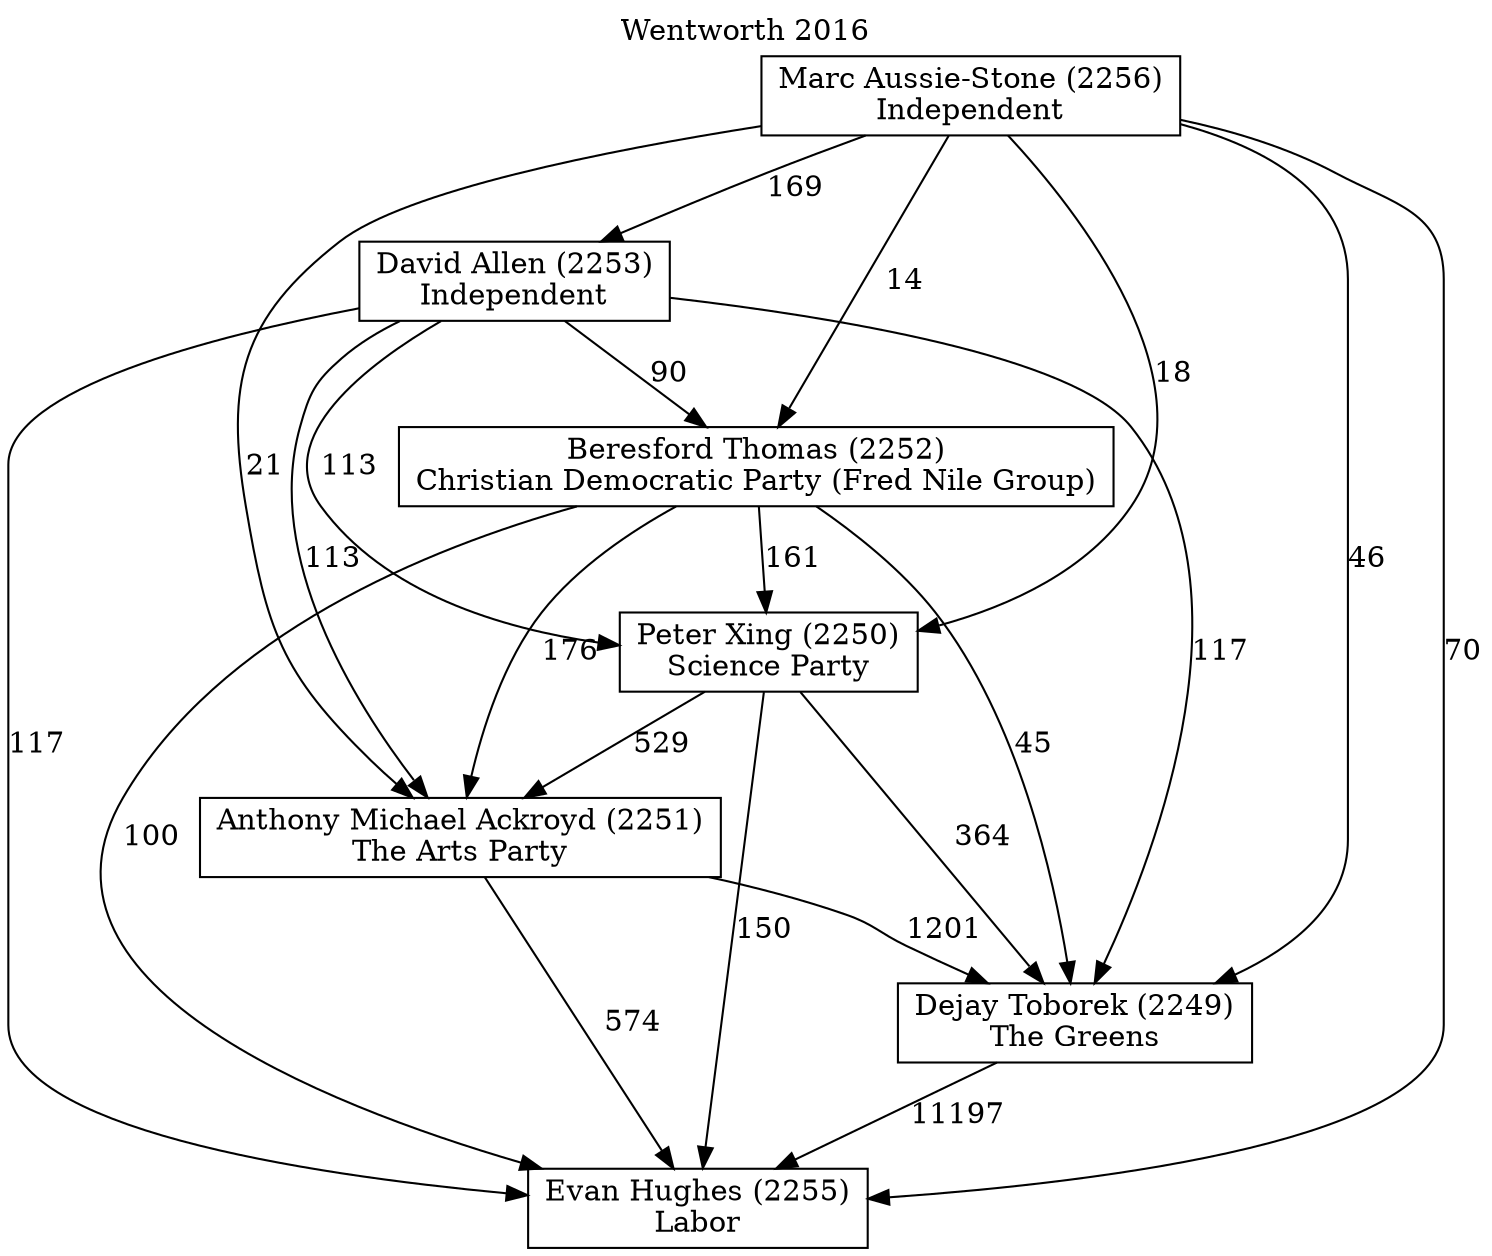 // House preference flow
digraph "Evan Hughes (2255)_Wentworth_2016" {
	graph [label="Wentworth 2016" labelloc=t mclimit=10]
	node [shape=box]
	"Beresford Thomas (2252)" [label="Beresford Thomas (2252)
Christian Democratic Party (Fred Nile Group)"]
	"Dejay Toborek (2249)" [label="Dejay Toborek (2249)
The Greens"]
	"David Allen (2253)" [label="David Allen (2253)
Independent"]
	"Anthony Michael Ackroyd (2251)" [label="Anthony Michael Ackroyd (2251)
The Arts Party"]
	"Marc Aussie-Stone (2256)" [label="Marc Aussie-Stone (2256)
Independent"]
	"Peter Xing (2250)" [label="Peter Xing (2250)
Science Party"]
	"Evan Hughes (2255)" [label="Evan Hughes (2255)
Labor"]
	"Marc Aussie-Stone (2256)" -> "Dejay Toborek (2249)" [label=46]
	"Peter Xing (2250)" -> "Anthony Michael Ackroyd (2251)" [label=529]
	"David Allen (2253)" -> "Anthony Michael Ackroyd (2251)" [label=113]
	"Anthony Michael Ackroyd (2251)" -> "Evan Hughes (2255)" [label=574]
	"Beresford Thomas (2252)" -> "Dejay Toborek (2249)" [label=45]
	"Marc Aussie-Stone (2256)" -> "Anthony Michael Ackroyd (2251)" [label=21]
	"Beresford Thomas (2252)" -> "Evan Hughes (2255)" [label=100]
	"Beresford Thomas (2252)" -> "Peter Xing (2250)" [label=161]
	"Peter Xing (2250)" -> "Evan Hughes (2255)" [label=150]
	"David Allen (2253)" -> "Evan Hughes (2255)" [label=117]
	"Marc Aussie-Stone (2256)" -> "Peter Xing (2250)" [label=18]
	"Anthony Michael Ackroyd (2251)" -> "Dejay Toborek (2249)" [label=1201]
	"Beresford Thomas (2252)" -> "Anthony Michael Ackroyd (2251)" [label=176]
	"Marc Aussie-Stone (2256)" -> "Evan Hughes (2255)" [label=70]
	"David Allen (2253)" -> "Dejay Toborek (2249)" [label=117]
	"Marc Aussie-Stone (2256)" -> "Beresford Thomas (2252)" [label=14]
	"David Allen (2253)" -> "Peter Xing (2250)" [label=113]
	"Marc Aussie-Stone (2256)" -> "David Allen (2253)" [label=169]
	"Peter Xing (2250)" -> "Dejay Toborek (2249)" [label=364]
	"David Allen (2253)" -> "Beresford Thomas (2252)" [label=90]
	"Dejay Toborek (2249)" -> "Evan Hughes (2255)" [label=11197]
}
